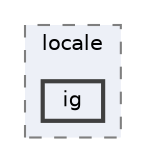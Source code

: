 digraph "C:/Users/LukeMabie/documents/Development/Password_Saver_Using_Django-master/venv/Lib/site-packages/django/conf/locale/ig"
{
 // LATEX_PDF_SIZE
  bgcolor="transparent";
  edge [fontname=Helvetica,fontsize=10,labelfontname=Helvetica,labelfontsize=10];
  node [fontname=Helvetica,fontsize=10,shape=box,height=0.2,width=0.4];
  compound=true
  subgraph clusterdir_6ae4708f427b9ff73e5313b131df1071 {
    graph [ bgcolor="#edf0f7", pencolor="grey50", label="locale", fontname=Helvetica,fontsize=10 style="filled,dashed", URL="dir_6ae4708f427b9ff73e5313b131df1071.html",tooltip=""]
  dir_ff45f059e815bc10fbd1ea9063a80815 [label="ig", fillcolor="#edf0f7", color="grey25", style="filled,bold", URL="dir_ff45f059e815bc10fbd1ea9063a80815.html",tooltip=""];
  }
}
